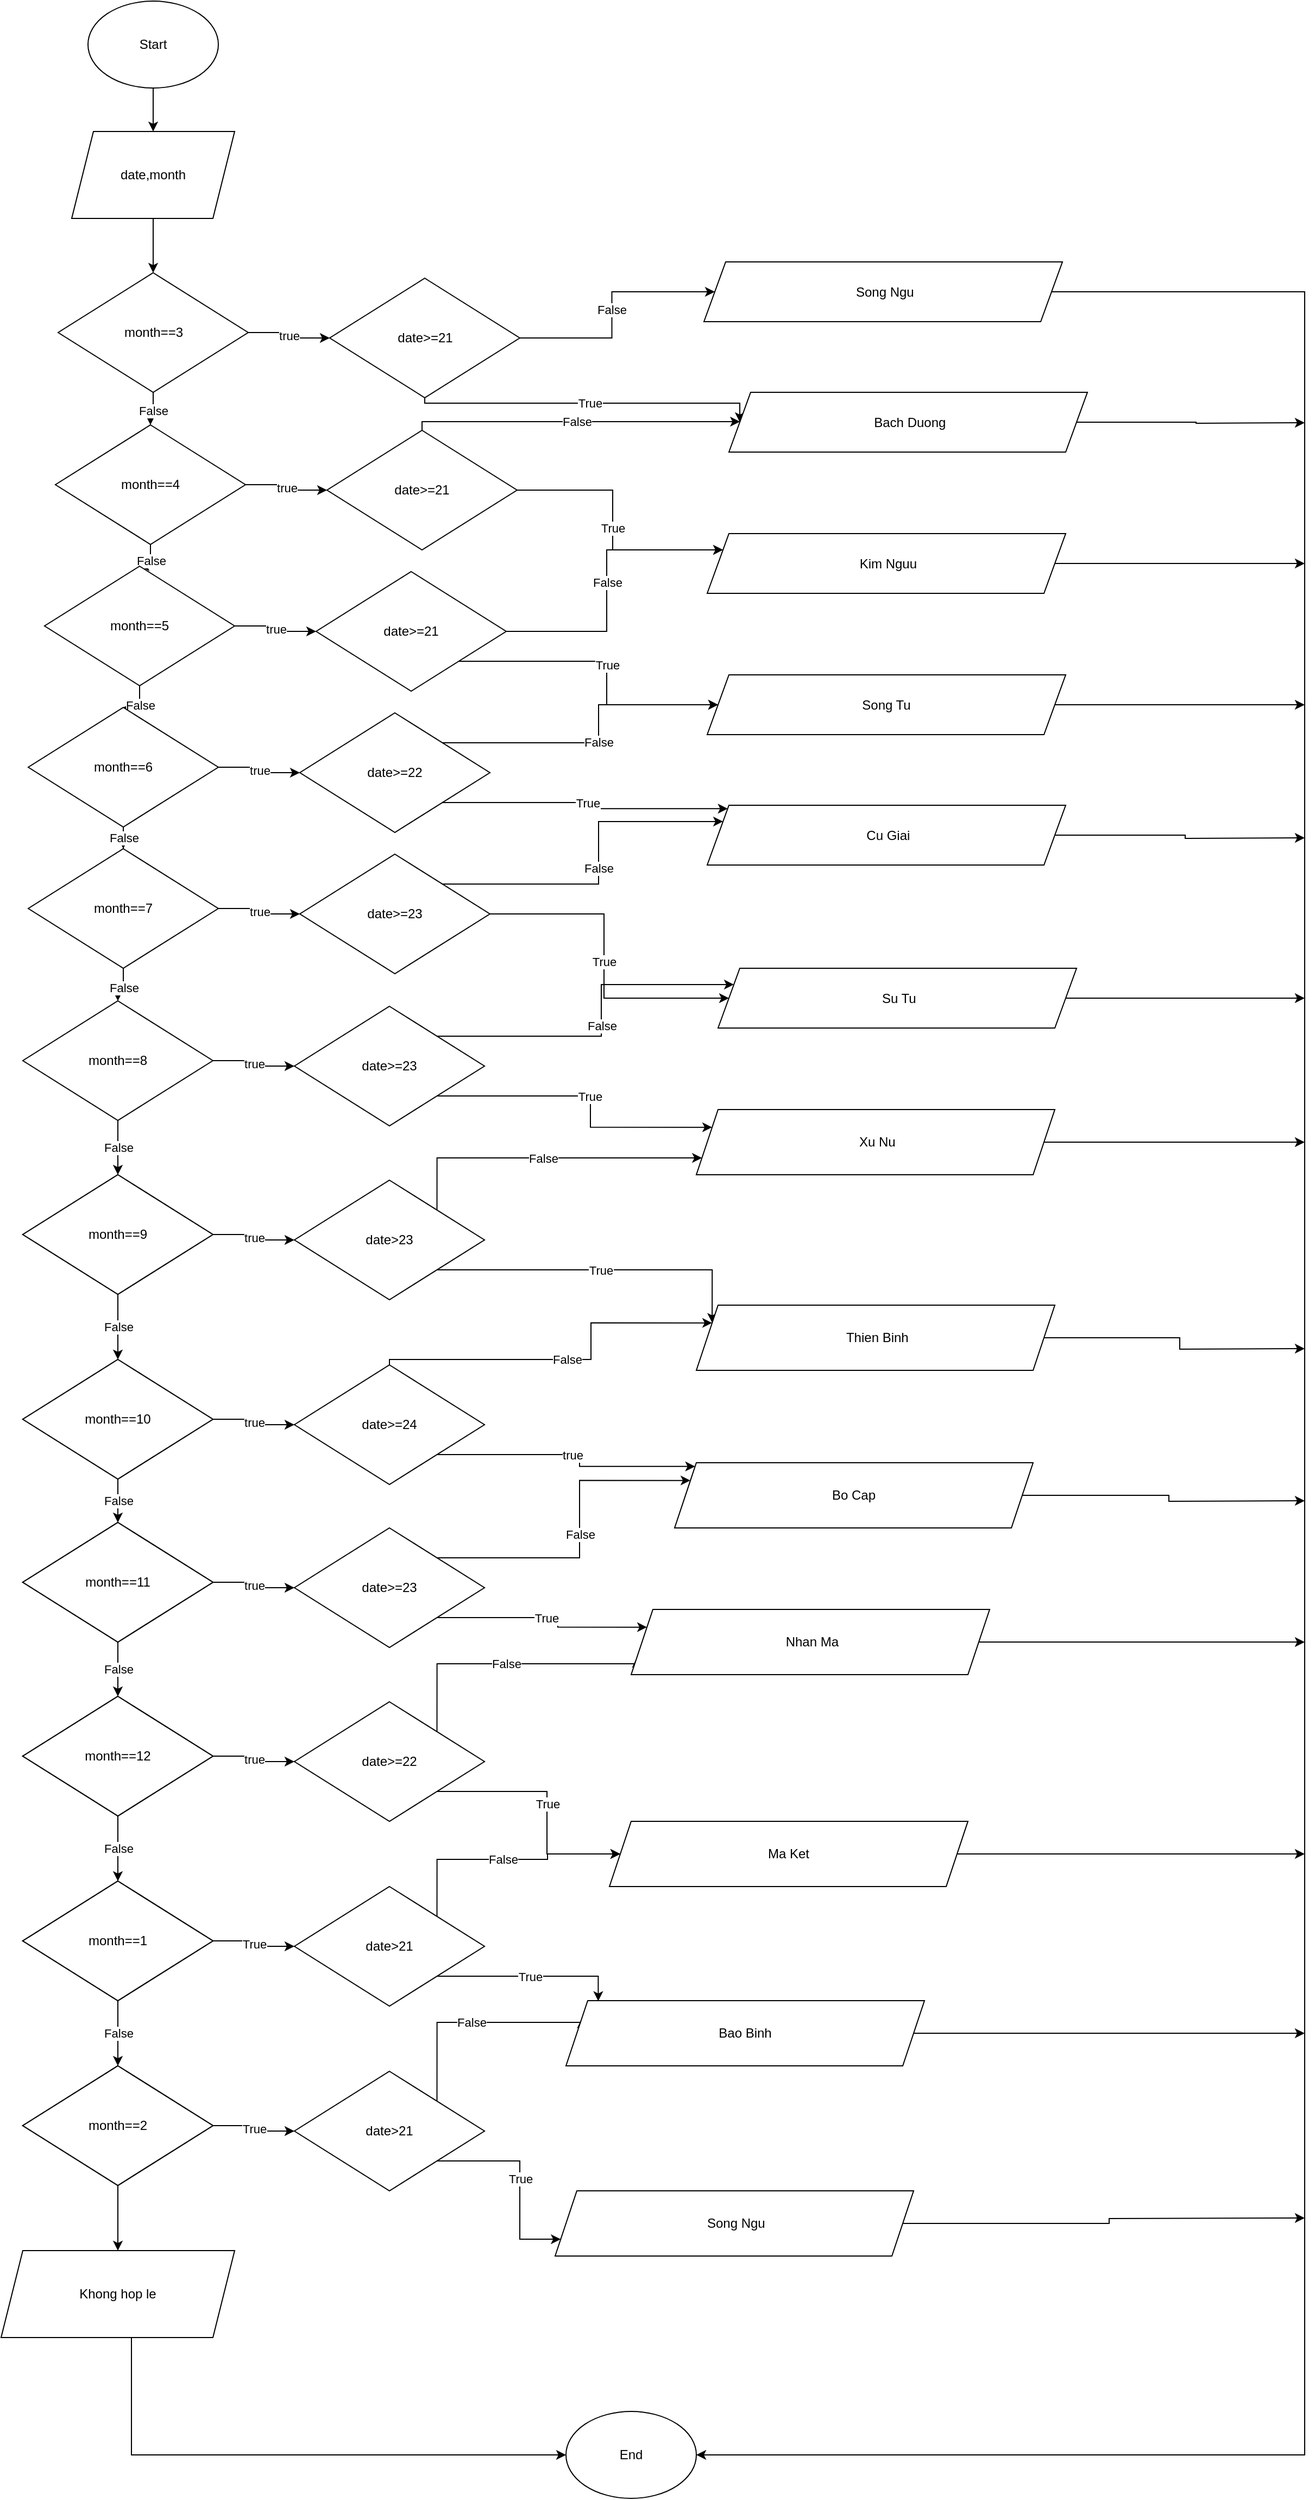 <mxfile version="22.1.0" type="device">
  <diagram id="C5RBs43oDa-KdzZeNtuy" name="Page-1">
    <mxGraphModel dx="1050" dy="662" grid="1" gridSize="10" guides="1" tooltips="1" connect="1" arrows="1" fold="1" page="1" pageScale="1" pageWidth="827" pageHeight="1169" math="0" shadow="0">
      <root>
        <mxCell id="WIyWlLk6GJQsqaUBKTNV-0" />
        <mxCell id="WIyWlLk6GJQsqaUBKTNV-1" parent="WIyWlLk6GJQsqaUBKTNV-0" />
        <mxCell id="PF4K7zb1NUCe5OKD4z1z-2" style="edgeStyle=orthogonalEdgeStyle;rounded=0;orthogonalLoop=1;jettySize=auto;html=1;" parent="WIyWlLk6GJQsqaUBKTNV-1" source="PF4K7zb1NUCe5OKD4z1z-0" target="PF4K7zb1NUCe5OKD4z1z-1" edge="1">
          <mxGeometry relative="1" as="geometry" />
        </mxCell>
        <mxCell id="PF4K7zb1NUCe5OKD4z1z-0" value="Start" style="ellipse;whiteSpace=wrap;html=1;" parent="WIyWlLk6GJQsqaUBKTNV-1" vertex="1">
          <mxGeometry x="260" y="40" width="120" height="80" as="geometry" />
        </mxCell>
        <mxCell id="PF4K7zb1NUCe5OKD4z1z-17" style="edgeStyle=orthogonalEdgeStyle;rounded=0;orthogonalLoop=1;jettySize=auto;html=1;" parent="WIyWlLk6GJQsqaUBKTNV-1" source="PF4K7zb1NUCe5OKD4z1z-1" target="PF4K7zb1NUCe5OKD4z1z-3" edge="1">
          <mxGeometry relative="1" as="geometry" />
        </mxCell>
        <mxCell id="PF4K7zb1NUCe5OKD4z1z-1" value="date,month" style="shape=parallelogram;perimeter=parallelogramPerimeter;whiteSpace=wrap;html=1;fixedSize=1;" parent="WIyWlLk6GJQsqaUBKTNV-1" vertex="1">
          <mxGeometry x="245" y="160" width="150" height="80" as="geometry" />
        </mxCell>
        <mxCell id="PF4K7zb1NUCe5OKD4z1z-18" value="False" style="edgeStyle=orthogonalEdgeStyle;rounded=0;orthogonalLoop=1;jettySize=auto;html=1;" parent="WIyWlLk6GJQsqaUBKTNV-1" source="PF4K7zb1NUCe5OKD4z1z-3" target="PF4K7zb1NUCe5OKD4z1z-4" edge="1">
          <mxGeometry relative="1" as="geometry" />
        </mxCell>
        <mxCell id="PF4K7zb1NUCe5OKD4z1z-64" value="true" style="edgeStyle=orthogonalEdgeStyle;rounded=0;orthogonalLoop=1;jettySize=auto;html=1;entryX=0;entryY=0.5;entryDx=0;entryDy=0;" parent="WIyWlLk6GJQsqaUBKTNV-1" source="PF4K7zb1NUCe5OKD4z1z-3" target="PF4K7zb1NUCe5OKD4z1z-41" edge="1">
          <mxGeometry relative="1" as="geometry" />
        </mxCell>
        <mxCell id="PF4K7zb1NUCe5OKD4z1z-3" value="month==3" style="rhombus;whiteSpace=wrap;html=1;" parent="WIyWlLk6GJQsqaUBKTNV-1" vertex="1">
          <mxGeometry x="232.5" y="290" width="175" height="110" as="geometry" />
        </mxCell>
        <mxCell id="PF4K7zb1NUCe5OKD4z1z-19" value="False" style="edgeStyle=orthogonalEdgeStyle;rounded=0;orthogonalLoop=1;jettySize=auto;html=1;" parent="WIyWlLk6GJQsqaUBKTNV-1" source="PF4K7zb1NUCe5OKD4z1z-4" target="PF4K7zb1NUCe5OKD4z1z-13" edge="1">
          <mxGeometry relative="1" as="geometry" />
        </mxCell>
        <mxCell id="PF4K7zb1NUCe5OKD4z1z-63" value="true" style="edgeStyle=orthogonalEdgeStyle;rounded=0;orthogonalLoop=1;jettySize=auto;html=1;" parent="WIyWlLk6GJQsqaUBKTNV-1" source="PF4K7zb1NUCe5OKD4z1z-4" target="PF4K7zb1NUCe5OKD4z1z-42" edge="1">
          <mxGeometry relative="1" as="geometry" />
        </mxCell>
        <mxCell id="PF4K7zb1NUCe5OKD4z1z-4" value="month==4" style="rhombus;whiteSpace=wrap;html=1;" parent="WIyWlLk6GJQsqaUBKTNV-1" vertex="1">
          <mxGeometry x="230" y="430" width="175" height="110" as="geometry" />
        </mxCell>
        <mxCell id="PF4K7zb1NUCe5OKD4z1z-30" style="edgeStyle=orthogonalEdgeStyle;rounded=0;orthogonalLoop=1;jettySize=auto;html=1;" parent="WIyWlLk6GJQsqaUBKTNV-1" source="PF4K7zb1NUCe5OKD4z1z-5" target="PF4K7zb1NUCe5OKD4z1z-29" edge="1">
          <mxGeometry relative="1" as="geometry" />
        </mxCell>
        <mxCell id="PF4K7zb1NUCe5OKD4z1z-5" value="month==2" style="rhombus;whiteSpace=wrap;html=1;" parent="WIyWlLk6GJQsqaUBKTNV-1" vertex="1">
          <mxGeometry x="200" y="1940" width="175" height="110" as="geometry" />
        </mxCell>
        <mxCell id="PF4K7zb1NUCe5OKD4z1z-28" value="False" style="edgeStyle=orthogonalEdgeStyle;rounded=0;orthogonalLoop=1;jettySize=auto;html=1;" parent="WIyWlLk6GJQsqaUBKTNV-1" source="PF4K7zb1NUCe5OKD4z1z-7" target="PF4K7zb1NUCe5OKD4z1z-5" edge="1">
          <mxGeometry relative="1" as="geometry" />
        </mxCell>
        <mxCell id="PF4K7zb1NUCe5OKD4z1z-7" value="month==1" style="rhombus;whiteSpace=wrap;html=1;" parent="WIyWlLk6GJQsqaUBKTNV-1" vertex="1">
          <mxGeometry x="200" y="1770" width="175" height="110" as="geometry" />
        </mxCell>
        <mxCell id="PF4K7zb1NUCe5OKD4z1z-26" value="False" style="edgeStyle=orthogonalEdgeStyle;rounded=0;orthogonalLoop=1;jettySize=auto;html=1;entryX=0.5;entryY=0;entryDx=0;entryDy=0;" parent="WIyWlLk6GJQsqaUBKTNV-1" source="PF4K7zb1NUCe5OKD4z1z-8" target="PF4K7zb1NUCe5OKD4z1z-11" edge="1">
          <mxGeometry relative="1" as="geometry" />
        </mxCell>
        <mxCell id="PF4K7zb1NUCe5OKD4z1z-8" value="month==11" style="rhombus;whiteSpace=wrap;html=1;" parent="WIyWlLk6GJQsqaUBKTNV-1" vertex="1">
          <mxGeometry x="200" y="1440" width="175" height="110" as="geometry" />
        </mxCell>
        <mxCell id="PF4K7zb1NUCe5OKD4z1z-24" value="False" style="edgeStyle=orthogonalEdgeStyle;rounded=0;orthogonalLoop=1;jettySize=auto;html=1;" parent="WIyWlLk6GJQsqaUBKTNV-1" source="PF4K7zb1NUCe5OKD4z1z-9" target="PF4K7zb1NUCe5OKD4z1z-10" edge="1">
          <mxGeometry relative="1" as="geometry" />
        </mxCell>
        <mxCell id="PF4K7zb1NUCe5OKD4z1z-9" value="month==9" style="rhombus;whiteSpace=wrap;html=1;" parent="WIyWlLk6GJQsqaUBKTNV-1" vertex="1">
          <mxGeometry x="200" y="1120" width="175" height="110" as="geometry" />
        </mxCell>
        <mxCell id="PF4K7zb1NUCe5OKD4z1z-25" value="False" style="edgeStyle=orthogonalEdgeStyle;rounded=0;orthogonalLoop=1;jettySize=auto;html=1;entryX=0.5;entryY=0;entryDx=0;entryDy=0;" parent="WIyWlLk6GJQsqaUBKTNV-1" source="PF4K7zb1NUCe5OKD4z1z-10" target="PF4K7zb1NUCe5OKD4z1z-8" edge="1">
          <mxGeometry relative="1" as="geometry" />
        </mxCell>
        <mxCell id="PF4K7zb1NUCe5OKD4z1z-10" value="month==10" style="rhombus;whiteSpace=wrap;html=1;" parent="WIyWlLk6GJQsqaUBKTNV-1" vertex="1">
          <mxGeometry x="200" y="1290" width="175" height="110" as="geometry" />
        </mxCell>
        <mxCell id="PF4K7zb1NUCe5OKD4z1z-27" value="False" style="edgeStyle=orthogonalEdgeStyle;rounded=0;orthogonalLoop=1;jettySize=auto;html=1;" parent="WIyWlLk6GJQsqaUBKTNV-1" source="PF4K7zb1NUCe5OKD4z1z-11" target="PF4K7zb1NUCe5OKD4z1z-7" edge="1">
          <mxGeometry relative="1" as="geometry" />
        </mxCell>
        <mxCell id="PF4K7zb1NUCe5OKD4z1z-11" value="month==12" style="rhombus;whiteSpace=wrap;html=1;" parent="WIyWlLk6GJQsqaUBKTNV-1" vertex="1">
          <mxGeometry x="200" y="1600" width="175" height="110" as="geometry" />
        </mxCell>
        <mxCell id="PF4K7zb1NUCe5OKD4z1z-23" value="False" style="edgeStyle=orthogonalEdgeStyle;rounded=0;orthogonalLoop=1;jettySize=auto;html=1;entryX=0.5;entryY=0;entryDx=0;entryDy=0;" parent="WIyWlLk6GJQsqaUBKTNV-1" source="PF4K7zb1NUCe5OKD4z1z-12" target="PF4K7zb1NUCe5OKD4z1z-9" edge="1">
          <mxGeometry relative="1" as="geometry" />
        </mxCell>
        <mxCell id="PF4K7zb1NUCe5OKD4z1z-59" value="true" style="edgeStyle=orthogonalEdgeStyle;rounded=0;orthogonalLoop=1;jettySize=auto;html=1;" parent="WIyWlLk6GJQsqaUBKTNV-1" source="PF4K7zb1NUCe5OKD4z1z-12" target="PF4K7zb1NUCe5OKD4z1z-43" edge="1">
          <mxGeometry relative="1" as="geometry" />
        </mxCell>
        <mxCell id="PF4K7zb1NUCe5OKD4z1z-12" value="month==8" style="rhombus;whiteSpace=wrap;html=1;" parent="WIyWlLk6GJQsqaUBKTNV-1" vertex="1">
          <mxGeometry x="200" y="960" width="175" height="110" as="geometry" />
        </mxCell>
        <mxCell id="PF4K7zb1NUCe5OKD4z1z-20" value="False" style="edgeStyle=orthogonalEdgeStyle;rounded=0;orthogonalLoop=1;jettySize=auto;html=1;" parent="WIyWlLk6GJQsqaUBKTNV-1" source="PF4K7zb1NUCe5OKD4z1z-13" target="PF4K7zb1NUCe5OKD4z1z-15" edge="1">
          <mxGeometry relative="1" as="geometry" />
        </mxCell>
        <mxCell id="PF4K7zb1NUCe5OKD4z1z-62" value="true" style="edgeStyle=orthogonalEdgeStyle;rounded=0;orthogonalLoop=1;jettySize=auto;html=1;" parent="WIyWlLk6GJQsqaUBKTNV-1" source="PF4K7zb1NUCe5OKD4z1z-13" target="PF4K7zb1NUCe5OKD4z1z-44" edge="1">
          <mxGeometry relative="1" as="geometry" />
        </mxCell>
        <mxCell id="PF4K7zb1NUCe5OKD4z1z-13" value="month==5" style="rhombus;whiteSpace=wrap;html=1;" parent="WIyWlLk6GJQsqaUBKTNV-1" vertex="1">
          <mxGeometry x="220" y="560" width="175" height="110" as="geometry" />
        </mxCell>
        <mxCell id="PF4K7zb1NUCe5OKD4z1z-22" value="False" style="edgeStyle=orthogonalEdgeStyle;rounded=0;orthogonalLoop=1;jettySize=auto;html=1;" parent="WIyWlLk6GJQsqaUBKTNV-1" source="PF4K7zb1NUCe5OKD4z1z-14" target="PF4K7zb1NUCe5OKD4z1z-12" edge="1">
          <mxGeometry relative="1" as="geometry" />
        </mxCell>
        <mxCell id="PF4K7zb1NUCe5OKD4z1z-60" value="true" style="edgeStyle=orthogonalEdgeStyle;rounded=0;orthogonalLoop=1;jettySize=auto;html=1;" parent="WIyWlLk6GJQsqaUBKTNV-1" source="PF4K7zb1NUCe5OKD4z1z-14" target="PF4K7zb1NUCe5OKD4z1z-45" edge="1">
          <mxGeometry relative="1" as="geometry" />
        </mxCell>
        <mxCell id="PF4K7zb1NUCe5OKD4z1z-14" value="month==7" style="rhombus;whiteSpace=wrap;html=1;" parent="WIyWlLk6GJQsqaUBKTNV-1" vertex="1">
          <mxGeometry x="205" y="820" width="175" height="110" as="geometry" />
        </mxCell>
        <mxCell id="PF4K7zb1NUCe5OKD4z1z-21" value="False" style="edgeStyle=orthogonalEdgeStyle;rounded=0;orthogonalLoop=1;jettySize=auto;html=1;" parent="WIyWlLk6GJQsqaUBKTNV-1" source="PF4K7zb1NUCe5OKD4z1z-15" target="PF4K7zb1NUCe5OKD4z1z-14" edge="1">
          <mxGeometry relative="1" as="geometry" />
        </mxCell>
        <mxCell id="PF4K7zb1NUCe5OKD4z1z-61" value="true" style="edgeStyle=orthogonalEdgeStyle;rounded=0;orthogonalLoop=1;jettySize=auto;html=1;" parent="WIyWlLk6GJQsqaUBKTNV-1" source="PF4K7zb1NUCe5OKD4z1z-15" target="PF4K7zb1NUCe5OKD4z1z-46" edge="1">
          <mxGeometry relative="1" as="geometry" />
        </mxCell>
        <mxCell id="PF4K7zb1NUCe5OKD4z1z-15" value="month==6" style="rhombus;whiteSpace=wrap;html=1;" parent="WIyWlLk6GJQsqaUBKTNV-1" vertex="1">
          <mxGeometry x="205" y="690" width="175" height="110" as="geometry" />
        </mxCell>
        <mxCell id="PF4K7zb1NUCe5OKD4z1z-109" style="edgeStyle=orthogonalEdgeStyle;rounded=0;orthogonalLoop=1;jettySize=auto;html=1;entryX=0;entryY=0.5;entryDx=0;entryDy=0;" parent="WIyWlLk6GJQsqaUBKTNV-1" source="PF4K7zb1NUCe5OKD4z1z-29" target="PF4K7zb1NUCe5OKD4z1z-108" edge="1">
          <mxGeometry relative="1" as="geometry">
            <Array as="points">
              <mxPoint x="300" y="2298" />
            </Array>
          </mxGeometry>
        </mxCell>
        <mxCell id="PF4K7zb1NUCe5OKD4z1z-29" value="Khong hop le" style="shape=parallelogram;perimeter=parallelogramPerimeter;whiteSpace=wrap;html=1;fixedSize=1;" parent="WIyWlLk6GJQsqaUBKTNV-1" vertex="1">
          <mxGeometry x="180" y="2110" width="215" height="80" as="geometry" />
        </mxCell>
        <mxCell id="PF4K7zb1NUCe5OKD4z1z-31" value="month==2" style="rhombus;whiteSpace=wrap;html=1;" parent="WIyWlLk6GJQsqaUBKTNV-1" vertex="1">
          <mxGeometry x="200" y="1940" width="175" height="110" as="geometry" />
        </mxCell>
        <mxCell id="PF4K7zb1NUCe5OKD4z1z-32" value="month==1" style="rhombus;whiteSpace=wrap;html=1;" parent="WIyWlLk6GJQsqaUBKTNV-1" vertex="1">
          <mxGeometry x="200" y="1770" width="175" height="110" as="geometry" />
        </mxCell>
        <mxCell id="PF4K7zb1NUCe5OKD4z1z-33" value="month==12" style="rhombus;whiteSpace=wrap;html=1;" parent="WIyWlLk6GJQsqaUBKTNV-1" vertex="1">
          <mxGeometry x="200" y="1600" width="175" height="110" as="geometry" />
        </mxCell>
        <mxCell id="PF4K7zb1NUCe5OKD4z1z-34" value="month==11" style="rhombus;whiteSpace=wrap;html=1;" parent="WIyWlLk6GJQsqaUBKTNV-1" vertex="1">
          <mxGeometry x="200" y="1440" width="175" height="110" as="geometry" />
        </mxCell>
        <mxCell id="PF4K7zb1NUCe5OKD4z1z-53" value="True" style="edgeStyle=orthogonalEdgeStyle;rounded=0;orthogonalLoop=1;jettySize=auto;html=1;" parent="WIyWlLk6GJQsqaUBKTNV-1" source="PF4K7zb1NUCe5OKD4z1z-35" target="PF4K7zb1NUCe5OKD4z1z-47" edge="1">
          <mxGeometry relative="1" as="geometry" />
        </mxCell>
        <mxCell id="PF4K7zb1NUCe5OKD4z1z-35" value="month==2" style="rhombus;whiteSpace=wrap;html=1;" parent="WIyWlLk6GJQsqaUBKTNV-1" vertex="1">
          <mxGeometry x="200" y="1940" width="175" height="110" as="geometry" />
        </mxCell>
        <mxCell id="PF4K7zb1NUCe5OKD4z1z-54" value="True" style="edgeStyle=orthogonalEdgeStyle;rounded=0;orthogonalLoop=1;jettySize=auto;html=1;" parent="WIyWlLk6GJQsqaUBKTNV-1" source="PF4K7zb1NUCe5OKD4z1z-36" target="PF4K7zb1NUCe5OKD4z1z-48" edge="1">
          <mxGeometry relative="1" as="geometry" />
        </mxCell>
        <mxCell id="PF4K7zb1NUCe5OKD4z1z-36" value="month==1" style="rhombus;whiteSpace=wrap;html=1;" parent="WIyWlLk6GJQsqaUBKTNV-1" vertex="1">
          <mxGeometry x="200" y="1770" width="175" height="110" as="geometry" />
        </mxCell>
        <mxCell id="PF4K7zb1NUCe5OKD4z1z-55" value="true" style="edgeStyle=orthogonalEdgeStyle;rounded=0;orthogonalLoop=1;jettySize=auto;html=1;" parent="WIyWlLk6GJQsqaUBKTNV-1" source="PF4K7zb1NUCe5OKD4z1z-37" target="PF4K7zb1NUCe5OKD4z1z-49" edge="1">
          <mxGeometry relative="1" as="geometry" />
        </mxCell>
        <mxCell id="PF4K7zb1NUCe5OKD4z1z-37" value="month==12" style="rhombus;whiteSpace=wrap;html=1;" parent="WIyWlLk6GJQsqaUBKTNV-1" vertex="1">
          <mxGeometry x="200" y="1600" width="175" height="110" as="geometry" />
        </mxCell>
        <mxCell id="PF4K7zb1NUCe5OKD4z1z-56" value="true" style="edgeStyle=orthogonalEdgeStyle;rounded=0;orthogonalLoop=1;jettySize=auto;html=1;" parent="WIyWlLk6GJQsqaUBKTNV-1" source="PF4K7zb1NUCe5OKD4z1z-38" target="PF4K7zb1NUCe5OKD4z1z-50" edge="1">
          <mxGeometry relative="1" as="geometry" />
        </mxCell>
        <mxCell id="PF4K7zb1NUCe5OKD4z1z-38" value="month==11" style="rhombus;whiteSpace=wrap;html=1;" parent="WIyWlLk6GJQsqaUBKTNV-1" vertex="1">
          <mxGeometry x="200" y="1440" width="175" height="110" as="geometry" />
        </mxCell>
        <mxCell id="PF4K7zb1NUCe5OKD4z1z-58" value="true" style="edgeStyle=orthogonalEdgeStyle;rounded=0;orthogonalLoop=1;jettySize=auto;html=1;" parent="WIyWlLk6GJQsqaUBKTNV-1" source="PF4K7zb1NUCe5OKD4z1z-39" target="PF4K7zb1NUCe5OKD4z1z-51" edge="1">
          <mxGeometry relative="1" as="geometry" />
        </mxCell>
        <mxCell id="PF4K7zb1NUCe5OKD4z1z-39" value="month==9" style="rhombus;whiteSpace=wrap;html=1;" parent="WIyWlLk6GJQsqaUBKTNV-1" vertex="1">
          <mxGeometry x="200" y="1120" width="175" height="110" as="geometry" />
        </mxCell>
        <mxCell id="PF4K7zb1NUCe5OKD4z1z-57" value="true" style="edgeStyle=orthogonalEdgeStyle;rounded=0;orthogonalLoop=1;jettySize=auto;html=1;entryX=0;entryY=0.5;entryDx=0;entryDy=0;" parent="WIyWlLk6GJQsqaUBKTNV-1" source="PF4K7zb1NUCe5OKD4z1z-40" target="PF4K7zb1NUCe5OKD4z1z-52" edge="1">
          <mxGeometry relative="1" as="geometry" />
        </mxCell>
        <mxCell id="PF4K7zb1NUCe5OKD4z1z-40" value="month==10" style="rhombus;whiteSpace=wrap;html=1;" parent="WIyWlLk6GJQsqaUBKTNV-1" vertex="1">
          <mxGeometry x="200" y="1290" width="175" height="110" as="geometry" />
        </mxCell>
        <mxCell id="PF4K7zb1NUCe5OKD4z1z-67" value="True" style="edgeStyle=orthogonalEdgeStyle;rounded=0;orthogonalLoop=1;jettySize=auto;html=1;entryX=0;entryY=0.5;entryDx=0;entryDy=0;" parent="WIyWlLk6GJQsqaUBKTNV-1" source="PF4K7zb1NUCe5OKD4z1z-41" target="PF4K7zb1NUCe5OKD4z1z-65" edge="1">
          <mxGeometry relative="1" as="geometry">
            <Array as="points">
              <mxPoint x="570" y="410" />
              <mxPoint x="860" y="410" />
            </Array>
          </mxGeometry>
        </mxCell>
        <mxCell id="PF4K7zb1NUCe5OKD4z1z-69" value="False" style="edgeStyle=orthogonalEdgeStyle;rounded=0;orthogonalLoop=1;jettySize=auto;html=1;entryX=0;entryY=0.5;entryDx=0;entryDy=0;" parent="WIyWlLk6GJQsqaUBKTNV-1" source="PF4K7zb1NUCe5OKD4z1z-41" target="PF4K7zb1NUCe5OKD4z1z-68" edge="1">
          <mxGeometry relative="1" as="geometry" />
        </mxCell>
        <mxCell id="PF4K7zb1NUCe5OKD4z1z-41" value="date&amp;gt;=21" style="rhombus;whiteSpace=wrap;html=1;" parent="WIyWlLk6GJQsqaUBKTNV-1" vertex="1">
          <mxGeometry x="482.5" y="295" width="175" height="110" as="geometry" />
        </mxCell>
        <mxCell id="PF4K7zb1NUCe5OKD4z1z-71" value="False" style="edgeStyle=orthogonalEdgeStyle;rounded=0;orthogonalLoop=1;jettySize=auto;html=1;" parent="WIyWlLk6GJQsqaUBKTNV-1" source="PF4K7zb1NUCe5OKD4z1z-42" target="PF4K7zb1NUCe5OKD4z1z-65" edge="1">
          <mxGeometry relative="1" as="geometry">
            <Array as="points">
              <mxPoint x="568" y="427" />
            </Array>
          </mxGeometry>
        </mxCell>
        <mxCell id="PF4K7zb1NUCe5OKD4z1z-74" value="True" style="edgeStyle=orthogonalEdgeStyle;rounded=0;orthogonalLoop=1;jettySize=auto;html=1;entryX=0;entryY=0.25;entryDx=0;entryDy=0;" parent="WIyWlLk6GJQsqaUBKTNV-1" source="PF4K7zb1NUCe5OKD4z1z-42" target="PF4K7zb1NUCe5OKD4z1z-73" edge="1">
          <mxGeometry relative="1" as="geometry">
            <Array as="points">
              <mxPoint x="743" y="490" />
              <mxPoint x="743" y="545" />
            </Array>
          </mxGeometry>
        </mxCell>
        <mxCell id="PF4K7zb1NUCe5OKD4z1z-42" value="date&amp;gt;=21" style="rhombus;whiteSpace=wrap;html=1;" parent="WIyWlLk6GJQsqaUBKTNV-1" vertex="1">
          <mxGeometry x="480" y="435" width="175" height="110" as="geometry" />
        </mxCell>
        <mxCell id="PF4K7zb1NUCe5OKD4z1z-84" value="False" style="edgeStyle=orthogonalEdgeStyle;rounded=0;orthogonalLoop=1;jettySize=auto;html=1;exitX=1;exitY=0;exitDx=0;exitDy=0;entryX=0;entryY=0.25;entryDx=0;entryDy=0;" parent="WIyWlLk6GJQsqaUBKTNV-1" source="PF4K7zb1NUCe5OKD4z1z-43" target="PF4K7zb1NUCe5OKD4z1z-82" edge="1">
          <mxGeometry relative="1" as="geometry" />
        </mxCell>
        <mxCell id="PF4K7zb1NUCe5OKD4z1z-86" value="True" style="edgeStyle=orthogonalEdgeStyle;rounded=0;orthogonalLoop=1;jettySize=auto;html=1;exitX=1;exitY=1;exitDx=0;exitDy=0;entryX=0;entryY=0.25;entryDx=0;entryDy=0;" parent="WIyWlLk6GJQsqaUBKTNV-1" source="PF4K7zb1NUCe5OKD4z1z-43" target="PF4K7zb1NUCe5OKD4z1z-85" edge="1">
          <mxGeometry relative="1" as="geometry" />
        </mxCell>
        <mxCell id="PF4K7zb1NUCe5OKD4z1z-43" value="date&amp;gt;=23" style="rhombus;whiteSpace=wrap;html=1;" parent="WIyWlLk6GJQsqaUBKTNV-1" vertex="1">
          <mxGeometry x="450" y="965" width="175" height="110" as="geometry" />
        </mxCell>
        <mxCell id="PF4K7zb1NUCe5OKD4z1z-75" value="False" style="edgeStyle=orthogonalEdgeStyle;rounded=0;orthogonalLoop=1;jettySize=auto;html=1;entryX=0;entryY=0.25;entryDx=0;entryDy=0;" parent="WIyWlLk6GJQsqaUBKTNV-1" source="PF4K7zb1NUCe5OKD4z1z-44" target="PF4K7zb1NUCe5OKD4z1z-73" edge="1">
          <mxGeometry relative="1" as="geometry" />
        </mxCell>
        <mxCell id="PF4K7zb1NUCe5OKD4z1z-77" value="True" style="edgeStyle=orthogonalEdgeStyle;rounded=0;orthogonalLoop=1;jettySize=auto;html=1;exitX=1;exitY=1;exitDx=0;exitDy=0;entryX=0;entryY=0.5;entryDx=0;entryDy=0;" parent="WIyWlLk6GJQsqaUBKTNV-1" source="PF4K7zb1NUCe5OKD4z1z-44" target="PF4K7zb1NUCe5OKD4z1z-76" edge="1">
          <mxGeometry relative="1" as="geometry" />
        </mxCell>
        <mxCell id="PF4K7zb1NUCe5OKD4z1z-44" value="date&amp;gt;=21" style="rhombus;whiteSpace=wrap;html=1;" parent="WIyWlLk6GJQsqaUBKTNV-1" vertex="1">
          <mxGeometry x="470" y="565" width="175" height="110" as="geometry" />
        </mxCell>
        <mxCell id="PF4K7zb1NUCe5OKD4z1z-81" value="False" style="edgeStyle=orthogonalEdgeStyle;rounded=0;orthogonalLoop=1;jettySize=auto;html=1;exitX=1;exitY=0;exitDx=0;exitDy=0;entryX=0;entryY=0.25;entryDx=0;entryDy=0;" parent="WIyWlLk6GJQsqaUBKTNV-1" source="PF4K7zb1NUCe5OKD4z1z-45" target="PF4K7zb1NUCe5OKD4z1z-79" edge="1">
          <mxGeometry relative="1" as="geometry" />
        </mxCell>
        <mxCell id="PF4K7zb1NUCe5OKD4z1z-83" value="True" style="edgeStyle=orthogonalEdgeStyle;rounded=0;orthogonalLoop=1;jettySize=auto;html=1;entryX=0;entryY=0.5;entryDx=0;entryDy=0;" parent="WIyWlLk6GJQsqaUBKTNV-1" source="PF4K7zb1NUCe5OKD4z1z-45" target="PF4K7zb1NUCe5OKD4z1z-82" edge="1">
          <mxGeometry relative="1" as="geometry" />
        </mxCell>
        <mxCell id="PF4K7zb1NUCe5OKD4z1z-45" value="date&amp;gt;=23" style="rhombus;whiteSpace=wrap;html=1;" parent="WIyWlLk6GJQsqaUBKTNV-1" vertex="1">
          <mxGeometry x="455" y="825" width="175" height="110" as="geometry" />
        </mxCell>
        <mxCell id="PF4K7zb1NUCe5OKD4z1z-78" value="False" style="edgeStyle=orthogonalEdgeStyle;rounded=0;orthogonalLoop=1;jettySize=auto;html=1;exitX=1;exitY=0;exitDx=0;exitDy=0;" parent="WIyWlLk6GJQsqaUBKTNV-1" source="PF4K7zb1NUCe5OKD4z1z-46" target="PF4K7zb1NUCe5OKD4z1z-76" edge="1">
          <mxGeometry relative="1" as="geometry" />
        </mxCell>
        <mxCell id="PF4K7zb1NUCe5OKD4z1z-80" value="True" style="edgeStyle=orthogonalEdgeStyle;rounded=0;orthogonalLoop=1;jettySize=auto;html=1;exitX=1;exitY=1;exitDx=0;exitDy=0;entryX=0;entryY=0;entryDx=0;entryDy=0;" parent="WIyWlLk6GJQsqaUBKTNV-1" source="PF4K7zb1NUCe5OKD4z1z-46" target="PF4K7zb1NUCe5OKD4z1z-79" edge="1">
          <mxGeometry relative="1" as="geometry" />
        </mxCell>
        <mxCell id="PF4K7zb1NUCe5OKD4z1z-46" value="date&amp;gt;=22" style="rhombus;whiteSpace=wrap;html=1;" parent="WIyWlLk6GJQsqaUBKTNV-1" vertex="1">
          <mxGeometry x="455" y="695" width="175" height="110" as="geometry" />
        </mxCell>
        <mxCell id="PF4K7zb1NUCe5OKD4z1z-105" value="False" style="edgeStyle=orthogonalEdgeStyle;rounded=0;orthogonalLoop=1;jettySize=auto;html=1;exitX=1;exitY=0;exitDx=0;exitDy=0;entryX=0;entryY=0.25;entryDx=0;entryDy=0;" parent="WIyWlLk6GJQsqaUBKTNV-1" source="PF4K7zb1NUCe5OKD4z1z-47" target="PF4K7zb1NUCe5OKD4z1z-95" edge="1">
          <mxGeometry relative="1" as="geometry">
            <Array as="points">
              <mxPoint x="581" y="1900" />
              <mxPoint x="715" y="1900" />
            </Array>
          </mxGeometry>
        </mxCell>
        <mxCell id="PF4K7zb1NUCe5OKD4z1z-106" value="True" style="edgeStyle=orthogonalEdgeStyle;rounded=0;orthogonalLoop=1;jettySize=auto;html=1;exitX=1;exitY=1;exitDx=0;exitDy=0;entryX=0;entryY=0.75;entryDx=0;entryDy=0;" parent="WIyWlLk6GJQsqaUBKTNV-1" source="PF4K7zb1NUCe5OKD4z1z-47" target="PF4K7zb1NUCe5OKD4z1z-98" edge="1">
          <mxGeometry relative="1" as="geometry" />
        </mxCell>
        <mxCell id="PF4K7zb1NUCe5OKD4z1z-47" value="date&amp;gt;21" style="rhombus;whiteSpace=wrap;html=1;" parent="WIyWlLk6GJQsqaUBKTNV-1" vertex="1">
          <mxGeometry x="450" y="1945" width="175" height="110" as="geometry" />
        </mxCell>
        <mxCell id="PF4K7zb1NUCe5OKD4z1z-102" value="False" style="edgeStyle=orthogonalEdgeStyle;rounded=0;orthogonalLoop=1;jettySize=auto;html=1;exitX=1;exitY=0;exitDx=0;exitDy=0;entryX=0;entryY=0.5;entryDx=0;entryDy=0;" parent="WIyWlLk6GJQsqaUBKTNV-1" source="PF4K7zb1NUCe5OKD4z1z-48" target="PF4K7zb1NUCe5OKD4z1z-96" edge="1">
          <mxGeometry relative="1" as="geometry">
            <Array as="points">
              <mxPoint x="581" y="1750" />
              <mxPoint x="683" y="1750" />
              <mxPoint x="683" y="1745" />
            </Array>
          </mxGeometry>
        </mxCell>
        <mxCell id="PF4K7zb1NUCe5OKD4z1z-103" value="True" style="edgeStyle=orthogonalEdgeStyle;rounded=0;orthogonalLoop=1;jettySize=auto;html=1;exitX=1;exitY=1;exitDx=0;exitDy=0;entryX=0.09;entryY=0.007;entryDx=0;entryDy=0;entryPerimeter=0;" parent="WIyWlLk6GJQsqaUBKTNV-1" source="PF4K7zb1NUCe5OKD4z1z-48" target="PF4K7zb1NUCe5OKD4z1z-95" edge="1">
          <mxGeometry relative="1" as="geometry" />
        </mxCell>
        <mxCell id="PF4K7zb1NUCe5OKD4z1z-48" value="date&amp;gt;21" style="rhombus;whiteSpace=wrap;html=1;" parent="WIyWlLk6GJQsqaUBKTNV-1" vertex="1">
          <mxGeometry x="450" y="1775" width="175" height="110" as="geometry" />
        </mxCell>
        <mxCell id="PF4K7zb1NUCe5OKD4z1z-100" value="False" style="edgeStyle=orthogonalEdgeStyle;rounded=0;orthogonalLoop=1;jettySize=auto;html=1;exitX=1;exitY=0;exitDx=0;exitDy=0;entryX=0;entryY=0.75;entryDx=0;entryDy=0;" parent="WIyWlLk6GJQsqaUBKTNV-1" source="PF4K7zb1NUCe5OKD4z1z-49" target="PF4K7zb1NUCe5OKD4z1z-97" edge="1">
          <mxGeometry relative="1" as="geometry">
            <Array as="points">
              <mxPoint x="581" y="1570" />
              <mxPoint x="765" y="1570" />
            </Array>
          </mxGeometry>
        </mxCell>
        <mxCell id="PF4K7zb1NUCe5OKD4z1z-101" value="True" style="edgeStyle=orthogonalEdgeStyle;rounded=0;orthogonalLoop=1;jettySize=auto;html=1;exitX=1;exitY=1;exitDx=0;exitDy=0;entryX=0;entryY=0.5;entryDx=0;entryDy=0;" parent="WIyWlLk6GJQsqaUBKTNV-1" source="PF4K7zb1NUCe5OKD4z1z-49" target="PF4K7zb1NUCe5OKD4z1z-96" edge="1">
          <mxGeometry relative="1" as="geometry" />
        </mxCell>
        <mxCell id="PF4K7zb1NUCe5OKD4z1z-49" value="date&amp;gt;=22" style="rhombus;whiteSpace=wrap;html=1;" parent="WIyWlLk6GJQsqaUBKTNV-1" vertex="1">
          <mxGeometry x="450" y="1605" width="175" height="110" as="geometry" />
        </mxCell>
        <mxCell id="PF4K7zb1NUCe5OKD4z1z-94" value="False" style="edgeStyle=orthogonalEdgeStyle;rounded=0;orthogonalLoop=1;jettySize=auto;html=1;exitX=1;exitY=0;exitDx=0;exitDy=0;entryX=0;entryY=0.25;entryDx=0;entryDy=0;" parent="WIyWlLk6GJQsqaUBKTNV-1" source="PF4K7zb1NUCe5OKD4z1z-50" target="PF4K7zb1NUCe5OKD4z1z-92" edge="1">
          <mxGeometry relative="1" as="geometry" />
        </mxCell>
        <mxCell id="PF4K7zb1NUCe5OKD4z1z-99" value="True" style="edgeStyle=orthogonalEdgeStyle;rounded=0;orthogonalLoop=1;jettySize=auto;html=1;exitX=1;exitY=1;exitDx=0;exitDy=0;entryX=0;entryY=0.25;entryDx=0;entryDy=0;" parent="WIyWlLk6GJQsqaUBKTNV-1" source="PF4K7zb1NUCe5OKD4z1z-50" target="PF4K7zb1NUCe5OKD4z1z-97" edge="1">
          <mxGeometry relative="1" as="geometry" />
        </mxCell>
        <mxCell id="PF4K7zb1NUCe5OKD4z1z-50" value="date&amp;gt;=23" style="rhombus;whiteSpace=wrap;html=1;" parent="WIyWlLk6GJQsqaUBKTNV-1" vertex="1">
          <mxGeometry x="450" y="1445" width="175" height="110" as="geometry" />
        </mxCell>
        <mxCell id="PF4K7zb1NUCe5OKD4z1z-87" value="False" style="edgeStyle=orthogonalEdgeStyle;rounded=0;orthogonalLoop=1;jettySize=auto;html=1;exitX=1;exitY=0;exitDx=0;exitDy=0;entryX=0;entryY=0.75;entryDx=0;entryDy=0;" parent="WIyWlLk6GJQsqaUBKTNV-1" source="PF4K7zb1NUCe5OKD4z1z-51" target="PF4K7zb1NUCe5OKD4z1z-85" edge="1">
          <mxGeometry relative="1" as="geometry">
            <Array as="points">
              <mxPoint x="581" y="1105" />
            </Array>
          </mxGeometry>
        </mxCell>
        <mxCell id="PF4K7zb1NUCe5OKD4z1z-89" value="True" style="edgeStyle=orthogonalEdgeStyle;rounded=0;orthogonalLoop=1;jettySize=auto;html=1;exitX=1;exitY=1;exitDx=0;exitDy=0;entryX=0;entryY=0.25;entryDx=0;entryDy=0;" parent="WIyWlLk6GJQsqaUBKTNV-1" source="PF4K7zb1NUCe5OKD4z1z-51" target="PF4K7zb1NUCe5OKD4z1z-88" edge="1">
          <mxGeometry relative="1" as="geometry" />
        </mxCell>
        <mxCell id="PF4K7zb1NUCe5OKD4z1z-51" value="date&amp;gt;23" style="rhombus;whiteSpace=wrap;html=1;" parent="WIyWlLk6GJQsqaUBKTNV-1" vertex="1">
          <mxGeometry x="450" y="1125" width="175" height="110" as="geometry" />
        </mxCell>
        <mxCell id="PF4K7zb1NUCe5OKD4z1z-91" value="False" style="edgeStyle=orthogonalEdgeStyle;rounded=0;orthogonalLoop=1;jettySize=auto;html=1;entryX=0;entryY=0.25;entryDx=0;entryDy=0;" parent="WIyWlLk6GJQsqaUBKTNV-1" source="PF4K7zb1NUCe5OKD4z1z-52" target="PF4K7zb1NUCe5OKD4z1z-88" edge="1">
          <mxGeometry relative="1" as="geometry">
            <Array as="points">
              <mxPoint x="538" y="1290" />
              <mxPoint x="723" y="1290" />
              <mxPoint x="723" y="1256" />
            </Array>
          </mxGeometry>
        </mxCell>
        <mxCell id="PF4K7zb1NUCe5OKD4z1z-93" value="true" style="edgeStyle=orthogonalEdgeStyle;rounded=0;orthogonalLoop=1;jettySize=auto;html=1;exitX=1;exitY=1;exitDx=0;exitDy=0;entryX=0;entryY=0;entryDx=0;entryDy=0;" parent="WIyWlLk6GJQsqaUBKTNV-1" source="PF4K7zb1NUCe5OKD4z1z-52" target="PF4K7zb1NUCe5OKD4z1z-92" edge="1">
          <mxGeometry relative="1" as="geometry" />
        </mxCell>
        <mxCell id="PF4K7zb1NUCe5OKD4z1z-52" value="date&amp;gt;=24" style="rhombus;whiteSpace=wrap;html=1;" parent="WIyWlLk6GJQsqaUBKTNV-1" vertex="1">
          <mxGeometry x="450" y="1295" width="175" height="110" as="geometry" />
        </mxCell>
        <mxCell id="PF4K7zb1NUCe5OKD4z1z-111" style="edgeStyle=orthogonalEdgeStyle;rounded=0;orthogonalLoop=1;jettySize=auto;html=1;" parent="WIyWlLk6GJQsqaUBKTNV-1" source="PF4K7zb1NUCe5OKD4z1z-65" edge="1">
          <mxGeometry relative="1" as="geometry">
            <mxPoint x="1380" y="428" as="targetPoint" />
          </mxGeometry>
        </mxCell>
        <mxCell id="PF4K7zb1NUCe5OKD4z1z-65" value="&amp;nbsp;Bach Duong" style="shape=parallelogram;perimeter=parallelogramPerimeter;whiteSpace=wrap;html=1;fixedSize=1;" parent="WIyWlLk6GJQsqaUBKTNV-1" vertex="1">
          <mxGeometry x="850" y="400" width="330" height="55" as="geometry" />
        </mxCell>
        <mxCell id="PF4K7zb1NUCe5OKD4z1z-110" style="edgeStyle=orthogonalEdgeStyle;rounded=0;orthogonalLoop=1;jettySize=auto;html=1;entryX=1;entryY=0.5;entryDx=0;entryDy=0;" parent="WIyWlLk6GJQsqaUBKTNV-1" source="PF4K7zb1NUCe5OKD4z1z-68" target="PF4K7zb1NUCe5OKD4z1z-108" edge="1">
          <mxGeometry relative="1" as="geometry">
            <Array as="points">
              <mxPoint x="1380" y="307" />
              <mxPoint x="1380" y="2298" />
            </Array>
          </mxGeometry>
        </mxCell>
        <mxCell id="PF4K7zb1NUCe5OKD4z1z-68" value="&amp;nbsp;Song Ngu" style="shape=parallelogram;perimeter=parallelogramPerimeter;whiteSpace=wrap;html=1;fixedSize=1;" parent="WIyWlLk6GJQsqaUBKTNV-1" vertex="1">
          <mxGeometry x="827" y="280" width="330" height="55" as="geometry" />
        </mxCell>
        <mxCell id="PF4K7zb1NUCe5OKD4z1z-112" style="edgeStyle=orthogonalEdgeStyle;rounded=0;orthogonalLoop=1;jettySize=auto;html=1;" parent="WIyWlLk6GJQsqaUBKTNV-1" source="PF4K7zb1NUCe5OKD4z1z-73" edge="1">
          <mxGeometry relative="1" as="geometry">
            <mxPoint x="1380" y="557.5" as="targetPoint" />
          </mxGeometry>
        </mxCell>
        <mxCell id="PF4K7zb1NUCe5OKD4z1z-73" value="&amp;nbsp;Kim Nguu" style="shape=parallelogram;perimeter=parallelogramPerimeter;whiteSpace=wrap;html=1;fixedSize=1;" parent="WIyWlLk6GJQsqaUBKTNV-1" vertex="1">
          <mxGeometry x="830" y="530" width="330" height="55" as="geometry" />
        </mxCell>
        <mxCell id="PF4K7zb1NUCe5OKD4z1z-113" style="edgeStyle=orthogonalEdgeStyle;rounded=0;orthogonalLoop=1;jettySize=auto;html=1;" parent="WIyWlLk6GJQsqaUBKTNV-1" source="PF4K7zb1NUCe5OKD4z1z-76" edge="1">
          <mxGeometry relative="1" as="geometry">
            <mxPoint x="1380" y="687.5" as="targetPoint" />
          </mxGeometry>
        </mxCell>
        <mxCell id="PF4K7zb1NUCe5OKD4z1z-76" value="Song Tu" style="shape=parallelogram;perimeter=parallelogramPerimeter;whiteSpace=wrap;html=1;fixedSize=1;" parent="WIyWlLk6GJQsqaUBKTNV-1" vertex="1">
          <mxGeometry x="830" y="660" width="330" height="55" as="geometry" />
        </mxCell>
        <mxCell id="PF4K7zb1NUCe5OKD4z1z-114" style="edgeStyle=orthogonalEdgeStyle;rounded=0;orthogonalLoop=1;jettySize=auto;html=1;" parent="WIyWlLk6GJQsqaUBKTNV-1" source="PF4K7zb1NUCe5OKD4z1z-79" edge="1">
          <mxGeometry relative="1" as="geometry">
            <mxPoint x="1380" y="810.0" as="targetPoint" />
          </mxGeometry>
        </mxCell>
        <mxCell id="PF4K7zb1NUCe5OKD4z1z-79" value="&amp;nbsp;Cu Giai" style="shape=parallelogram;perimeter=parallelogramPerimeter;whiteSpace=wrap;html=1;fixedSize=1;" parent="WIyWlLk6GJQsqaUBKTNV-1" vertex="1">
          <mxGeometry x="830" y="780" width="330" height="55" as="geometry" />
        </mxCell>
        <mxCell id="PF4K7zb1NUCe5OKD4z1z-115" style="edgeStyle=orthogonalEdgeStyle;rounded=0;orthogonalLoop=1;jettySize=auto;html=1;" parent="WIyWlLk6GJQsqaUBKTNV-1" source="PF4K7zb1NUCe5OKD4z1z-82" edge="1">
          <mxGeometry relative="1" as="geometry">
            <mxPoint x="1380" y="957.5" as="targetPoint" />
          </mxGeometry>
        </mxCell>
        <mxCell id="PF4K7zb1NUCe5OKD4z1z-82" value="&amp;nbsp;Su Tu" style="shape=parallelogram;perimeter=parallelogramPerimeter;whiteSpace=wrap;html=1;fixedSize=1;" parent="WIyWlLk6GJQsqaUBKTNV-1" vertex="1">
          <mxGeometry x="840" y="930" width="330" height="55" as="geometry" />
        </mxCell>
        <mxCell id="PF4K7zb1NUCe5OKD4z1z-116" style="edgeStyle=orthogonalEdgeStyle;rounded=0;orthogonalLoop=1;jettySize=auto;html=1;" parent="WIyWlLk6GJQsqaUBKTNV-1" source="PF4K7zb1NUCe5OKD4z1z-85" edge="1">
          <mxGeometry relative="1" as="geometry">
            <mxPoint x="1380" y="1090" as="targetPoint" />
          </mxGeometry>
        </mxCell>
        <mxCell id="PF4K7zb1NUCe5OKD4z1z-85" value="&amp;nbsp;Xu Nu" style="shape=parallelogram;perimeter=parallelogramPerimeter;whiteSpace=wrap;html=1;fixedSize=1;" parent="WIyWlLk6GJQsqaUBKTNV-1" vertex="1">
          <mxGeometry x="820" y="1060" width="330" height="60" as="geometry" />
        </mxCell>
        <mxCell id="PF4K7zb1NUCe5OKD4z1z-117" style="edgeStyle=orthogonalEdgeStyle;rounded=0;orthogonalLoop=1;jettySize=auto;html=1;" parent="WIyWlLk6GJQsqaUBKTNV-1" source="PF4K7zb1NUCe5OKD4z1z-88" edge="1">
          <mxGeometry relative="1" as="geometry">
            <mxPoint x="1380" y="1280.0" as="targetPoint" />
          </mxGeometry>
        </mxCell>
        <mxCell id="PF4K7zb1NUCe5OKD4z1z-88" value="&amp;nbsp;Thien Binh" style="shape=parallelogram;perimeter=parallelogramPerimeter;whiteSpace=wrap;html=1;fixedSize=1;" parent="WIyWlLk6GJQsqaUBKTNV-1" vertex="1">
          <mxGeometry x="820" y="1240" width="330" height="60" as="geometry" />
        </mxCell>
        <mxCell id="PF4K7zb1NUCe5OKD4z1z-118" style="edgeStyle=orthogonalEdgeStyle;rounded=0;orthogonalLoop=1;jettySize=auto;html=1;" parent="WIyWlLk6GJQsqaUBKTNV-1" source="PF4K7zb1NUCe5OKD4z1z-92" edge="1">
          <mxGeometry relative="1" as="geometry">
            <mxPoint x="1380" y="1420" as="targetPoint" />
          </mxGeometry>
        </mxCell>
        <mxCell id="PF4K7zb1NUCe5OKD4z1z-92" value="Bo Cap" style="shape=parallelogram;perimeter=parallelogramPerimeter;whiteSpace=wrap;html=1;fixedSize=1;" parent="WIyWlLk6GJQsqaUBKTNV-1" vertex="1">
          <mxGeometry x="800" y="1385" width="330" height="60" as="geometry" />
        </mxCell>
        <mxCell id="PF4K7zb1NUCe5OKD4z1z-121" style="edgeStyle=orthogonalEdgeStyle;rounded=0;orthogonalLoop=1;jettySize=auto;html=1;" parent="WIyWlLk6GJQsqaUBKTNV-1" source="PF4K7zb1NUCe5OKD4z1z-95" edge="1">
          <mxGeometry relative="1" as="geometry">
            <mxPoint x="1380" y="1910" as="targetPoint" />
          </mxGeometry>
        </mxCell>
        <mxCell id="PF4K7zb1NUCe5OKD4z1z-95" value="Bao Binh" style="shape=parallelogram;perimeter=parallelogramPerimeter;whiteSpace=wrap;html=1;fixedSize=1;" parent="WIyWlLk6GJQsqaUBKTNV-1" vertex="1">
          <mxGeometry x="700" y="1880" width="330" height="60" as="geometry" />
        </mxCell>
        <mxCell id="PF4K7zb1NUCe5OKD4z1z-120" style="edgeStyle=orthogonalEdgeStyle;rounded=0;orthogonalLoop=1;jettySize=auto;html=1;" parent="WIyWlLk6GJQsqaUBKTNV-1" source="PF4K7zb1NUCe5OKD4z1z-96" edge="1">
          <mxGeometry relative="1" as="geometry">
            <mxPoint x="1380" y="1745" as="targetPoint" />
          </mxGeometry>
        </mxCell>
        <mxCell id="PF4K7zb1NUCe5OKD4z1z-96" value="Ma Ket" style="shape=parallelogram;perimeter=parallelogramPerimeter;whiteSpace=wrap;html=1;fixedSize=1;" parent="WIyWlLk6GJQsqaUBKTNV-1" vertex="1">
          <mxGeometry x="740" y="1715" width="330" height="60" as="geometry" />
        </mxCell>
        <mxCell id="PF4K7zb1NUCe5OKD4z1z-119" style="edgeStyle=orthogonalEdgeStyle;rounded=0;orthogonalLoop=1;jettySize=auto;html=1;" parent="WIyWlLk6GJQsqaUBKTNV-1" source="PF4K7zb1NUCe5OKD4z1z-97" edge="1">
          <mxGeometry relative="1" as="geometry">
            <mxPoint x="1380" y="1550" as="targetPoint" />
          </mxGeometry>
        </mxCell>
        <mxCell id="PF4K7zb1NUCe5OKD4z1z-97" value="&amp;nbsp;Nhan Ma" style="shape=parallelogram;perimeter=parallelogramPerimeter;whiteSpace=wrap;html=1;fixedSize=1;" parent="WIyWlLk6GJQsqaUBKTNV-1" vertex="1">
          <mxGeometry x="760" y="1520" width="330" height="60" as="geometry" />
        </mxCell>
        <mxCell id="PF4K7zb1NUCe5OKD4z1z-122" style="edgeStyle=orthogonalEdgeStyle;rounded=0;orthogonalLoop=1;jettySize=auto;html=1;" parent="WIyWlLk6GJQsqaUBKTNV-1" source="PF4K7zb1NUCe5OKD4z1z-98" edge="1">
          <mxGeometry relative="1" as="geometry">
            <mxPoint x="1380" y="2080" as="targetPoint" />
          </mxGeometry>
        </mxCell>
        <mxCell id="PF4K7zb1NUCe5OKD4z1z-98" value="&amp;nbsp;Song Ngu" style="shape=parallelogram;perimeter=parallelogramPerimeter;whiteSpace=wrap;html=1;fixedSize=1;" parent="WIyWlLk6GJQsqaUBKTNV-1" vertex="1">
          <mxGeometry x="690" y="2055" width="330" height="60" as="geometry" />
        </mxCell>
        <mxCell id="PF4K7zb1NUCe5OKD4z1z-108" value="End" style="ellipse;whiteSpace=wrap;html=1;" parent="WIyWlLk6GJQsqaUBKTNV-1" vertex="1">
          <mxGeometry x="700" y="2258" width="120" height="80" as="geometry" />
        </mxCell>
      </root>
    </mxGraphModel>
  </diagram>
</mxfile>
